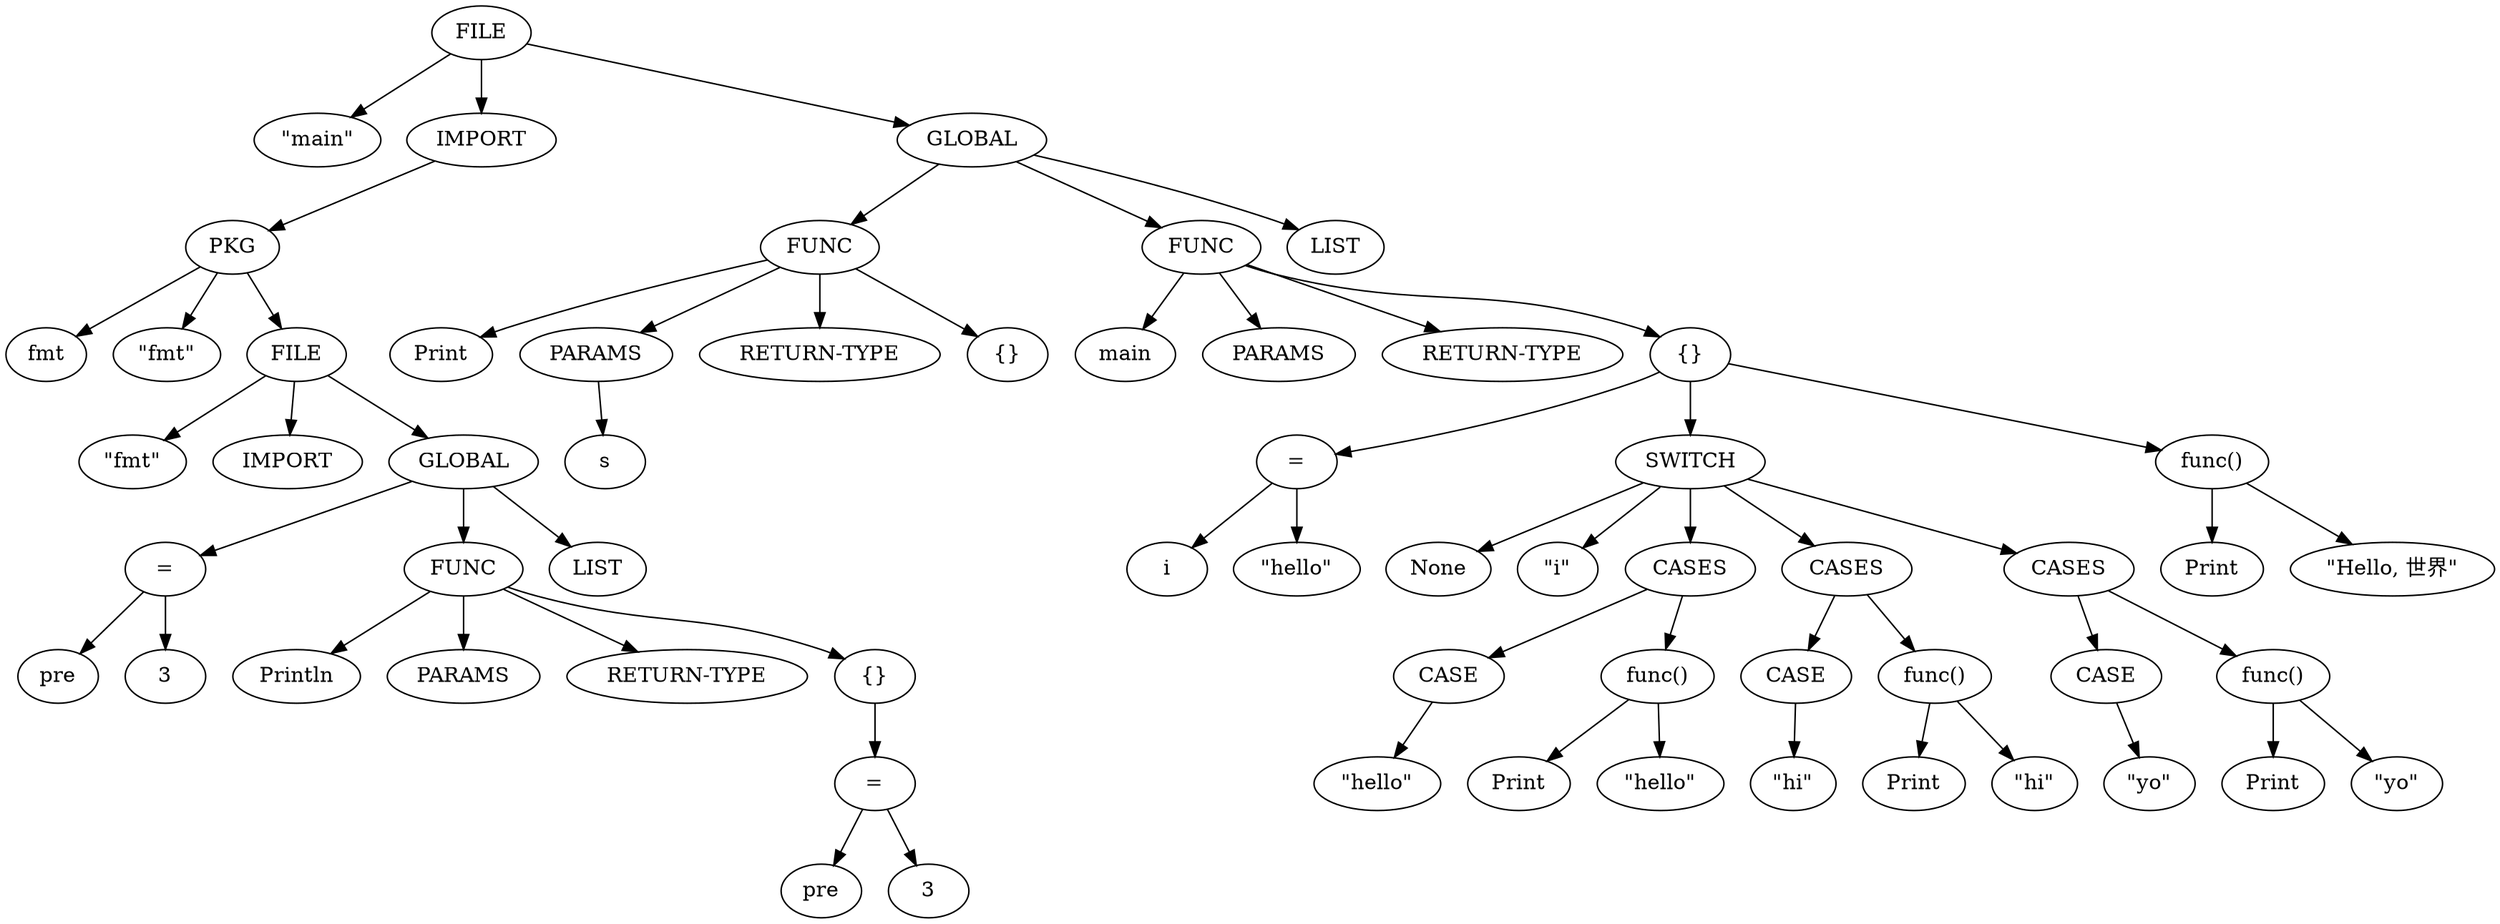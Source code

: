 digraph G {
	0 -> 1;
	0 -> 2;
	2 -> 3;
	3 -> 4;
	3 -> 5;
	3 -> 6;
	6 -> 7;
	6 -> 8;
	6 -> 9;
	9 -> 10;
	10 -> 11;
	10 -> 12;
	9 -> 13;
	13 -> 14;
	13 -> 15;
	13 -> 16;
	13 -> 17;
	17 -> 18;
	18 -> 19;
	18 -> 20;
	9 -> 21;
	0 -> 22;
	22 -> 23;
	23 -> 24;
	23 -> 25;
	25 -> 26;
	23 -> 27;
	23 -> 28;
	22 -> 29;
	29 -> 30;
	29 -> 31;
	29 -> 32;
	29 -> 33;
	33 -> 34;
	34 -> 35;
	34 -> 36;
	33 -> 37;
	37 -> 38;
	37 -> 39;
	37 -> 40;
	40 -> 41;
	41 -> 42;
	40 -> 43;
	43 -> 44;
	43 -> 45;
	37 -> 46;
	46 -> 47;
	47 -> 48;
	46 -> 49;
	49 -> 50;
	49 -> 51;
	37 -> 52;
	52 -> 53;
	53 -> 54;
	52 -> 55;
	55 -> 56;
	55 -> 57;
	33 -> 58;
	58 -> 59;
	58 -> 60;
	22 -> 61;
	0 [label=FILE];	1 [label="\"main\""];	2 [label="IMPORT"];	3 [label="PKG"];	4 [label="fmt"];	5 [label="\"fmt\""];	6 [label="FILE"];	7 [label="\"fmt\""];	8 [label="IMPORT"];	9 [label="GLOBAL"];	10 [label="="];	11 [label="pre"];	12 [label="3"];	13 [label="FUNC"];	14 [label="Println"];	15 [label="PARAMS"];	16 [label="RETURN-TYPE"];	17 [label="{}"];	18 [label="="];	19 [label="pre"];	20 [label="3"];	21 [label="LIST"];	22 [label="GLOBAL"];	23 [label="FUNC"];	24 [label="Print"];	25 [label="PARAMS"];	26 [label="s"];	27 [label="RETURN-TYPE"];	28 [label="{}"];	29 [label="FUNC"];	30 [label="main"];	31 [label="PARAMS"];	32 [label="RETURN-TYPE"];	33 [label="{}"];	34 [label="="];	35 [label="i"];	36 [label="\"hello\""];	37 [label="SWITCH"];	38 [label="None"];	39 [label="\"i\""];	40 [label="CASES"];	41 [label="CASE"];	42 [label="\"hello\""];	43 [label="func()"];	44 [label="Print"];	45 [label="\"hello\""];	46 [label="CASES"];	47 [label="CASE"];	48 [label="\"hi\""];	49 [label="func()"];	50 [label="Print"];	51 [label="\"hi\""];	52 [label="CASES"];	53 [label="CASE"];	54 [label="\"yo\""];	55 [label="func()"];	56 [label="Print"];	57 [label="\"yo\""];	58 [label="func()"];	59 [label="Print"];	60 [label="\"Hello, 世界\""];	61 [label="LIST"];
}